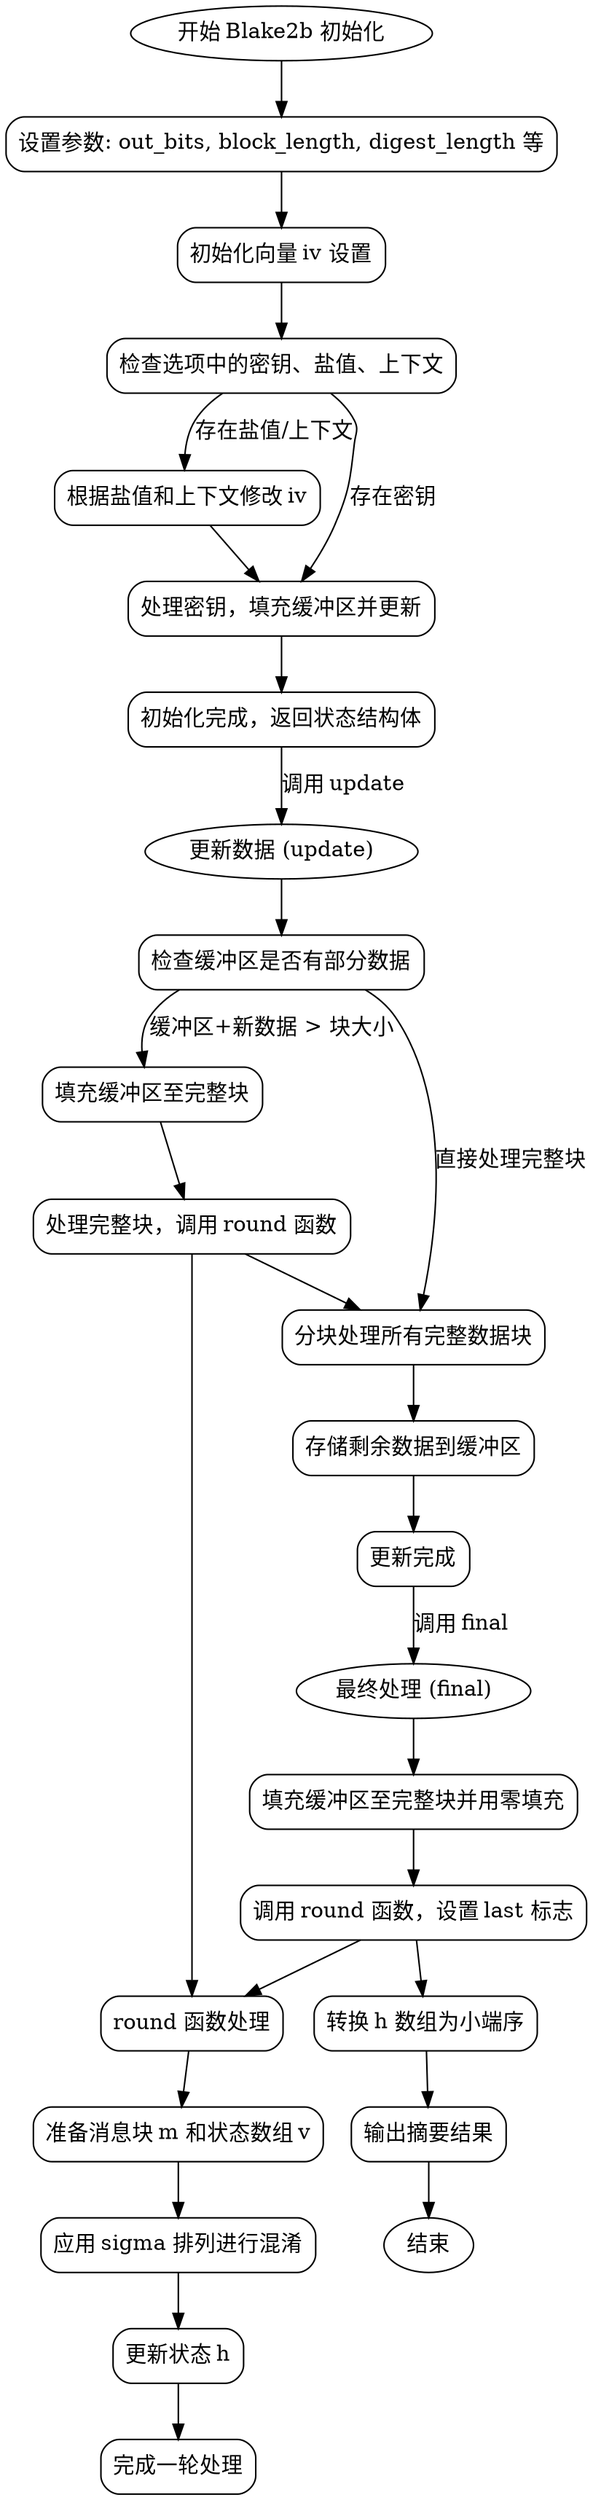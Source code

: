 
digraph Blake2bFlow {
    rankdir=TB;
    node [shape=rectangle, style=rounded];

    start [label="开始 Blake2b 初始化", shape=ellipse];
    init_params [label="设置参数: out_bits, block_length, digest_length 等"];
    init_iv [label="初始化向量 iv 设置"];
    check_key [label="检查选项中的密钥、盐值、上下文"];
    modify_iv [label="根据盐值和上下文修改 iv"];
    handle_key [label="处理密钥，填充缓冲区并更新"];
    init_complete [label="初始化完成，返回状态结构体"];

    start -> init_params -> init_iv -> check_key;
    check_key -> modify_iv [label="存在盐值/上下文"];
    check_key -> handle_key [label="存在密钥"];
    modify_iv -> handle_key;
    handle_key -> init_complete;

    update_start [label="更新数据 (update)", shape=ellipse];
    check_buffer [label="检查缓冲区是否有部分数据"];
    fill_buffer [label="填充缓冲区至完整块"];
    hash_full [label="处理完整块，调用 round 函数"];
    process_blocks [label="分块处理所有完整数据块"];
    store_remainder [label="存储剩余数据到缓冲区"];
    update_end [label="更新完成"];

    update_start -> check_buffer;
    check_buffer -> fill_buffer [label="缓冲区+新数据 > 块大小"];
    fill_buffer -> hash_full -> process_blocks;
    check_buffer -> process_blocks [label="直接处理完整块"];
    process_blocks -> store_remainder -> update_end;

    final_start [label="最终处理 (final)", shape=ellipse];
    pad_buffer [label="填充缓冲区至完整块并用零填充"];
    last_round [label="调用 round 函数，设置 last 标志"];
    convert_endian [label="转换 h 数组为小端序"];
    output_digest [label="输出摘要结果"];
    final_end [label="结束", shape=ellipse];

    final_start -> pad_buffer -> last_round -> convert_endian -> output_digest -> final_end;

    round_process [label="round 函数处理"];
    prepare_m_v [label="准备消息块 m 和状态数组 v"];
    apply_sigma [label="应用 sigma 排列进行混淆"];
    update_h [label="更新状态 h"];
    round_end [label="完成一轮处理"];

    hash_full -> round_process;
    last_round -> round_process;
    round_process -> prepare_m_v -> apply_sigma -> update_h -> round_end;

    // 连接主流程
    init_complete -> update_start [label="调用 update"];
    update_end -> final_start [label="调用 final"];
}
